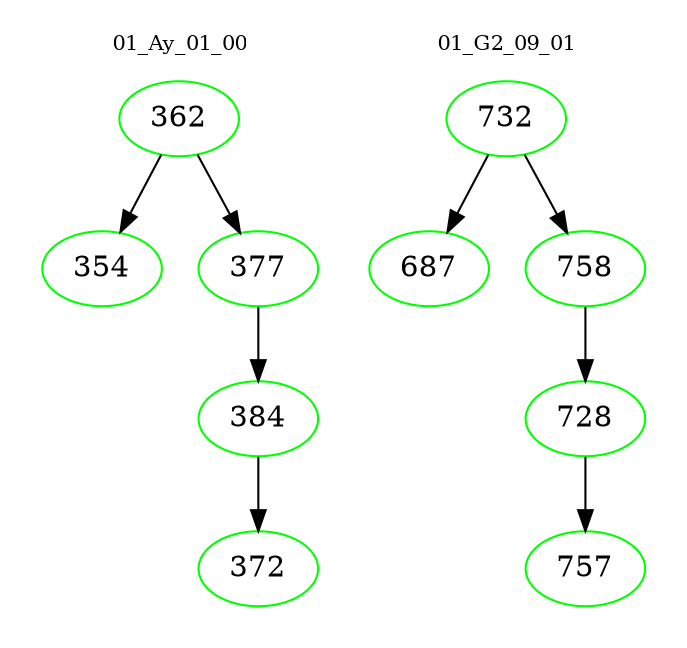 digraph{
subgraph cluster_0 {
color = white
label = "01_Ay_01_00";
fontsize=10;
T0_362 [label="362", color="green"]
T0_362 -> T0_354 [color="black"]
T0_354 [label="354", color="green"]
T0_362 -> T0_377 [color="black"]
T0_377 [label="377", color="green"]
T0_377 -> T0_384 [color="black"]
T0_384 [label="384", color="green"]
T0_384 -> T0_372 [color="black"]
T0_372 [label="372", color="green"]
}
subgraph cluster_1 {
color = white
label = "01_G2_09_01";
fontsize=10;
T1_732 [label="732", color="green"]
T1_732 -> T1_687 [color="black"]
T1_687 [label="687", color="green"]
T1_732 -> T1_758 [color="black"]
T1_758 [label="758", color="green"]
T1_758 -> T1_728 [color="black"]
T1_728 [label="728", color="green"]
T1_728 -> T1_757 [color="black"]
T1_757 [label="757", color="green"]
}
}
